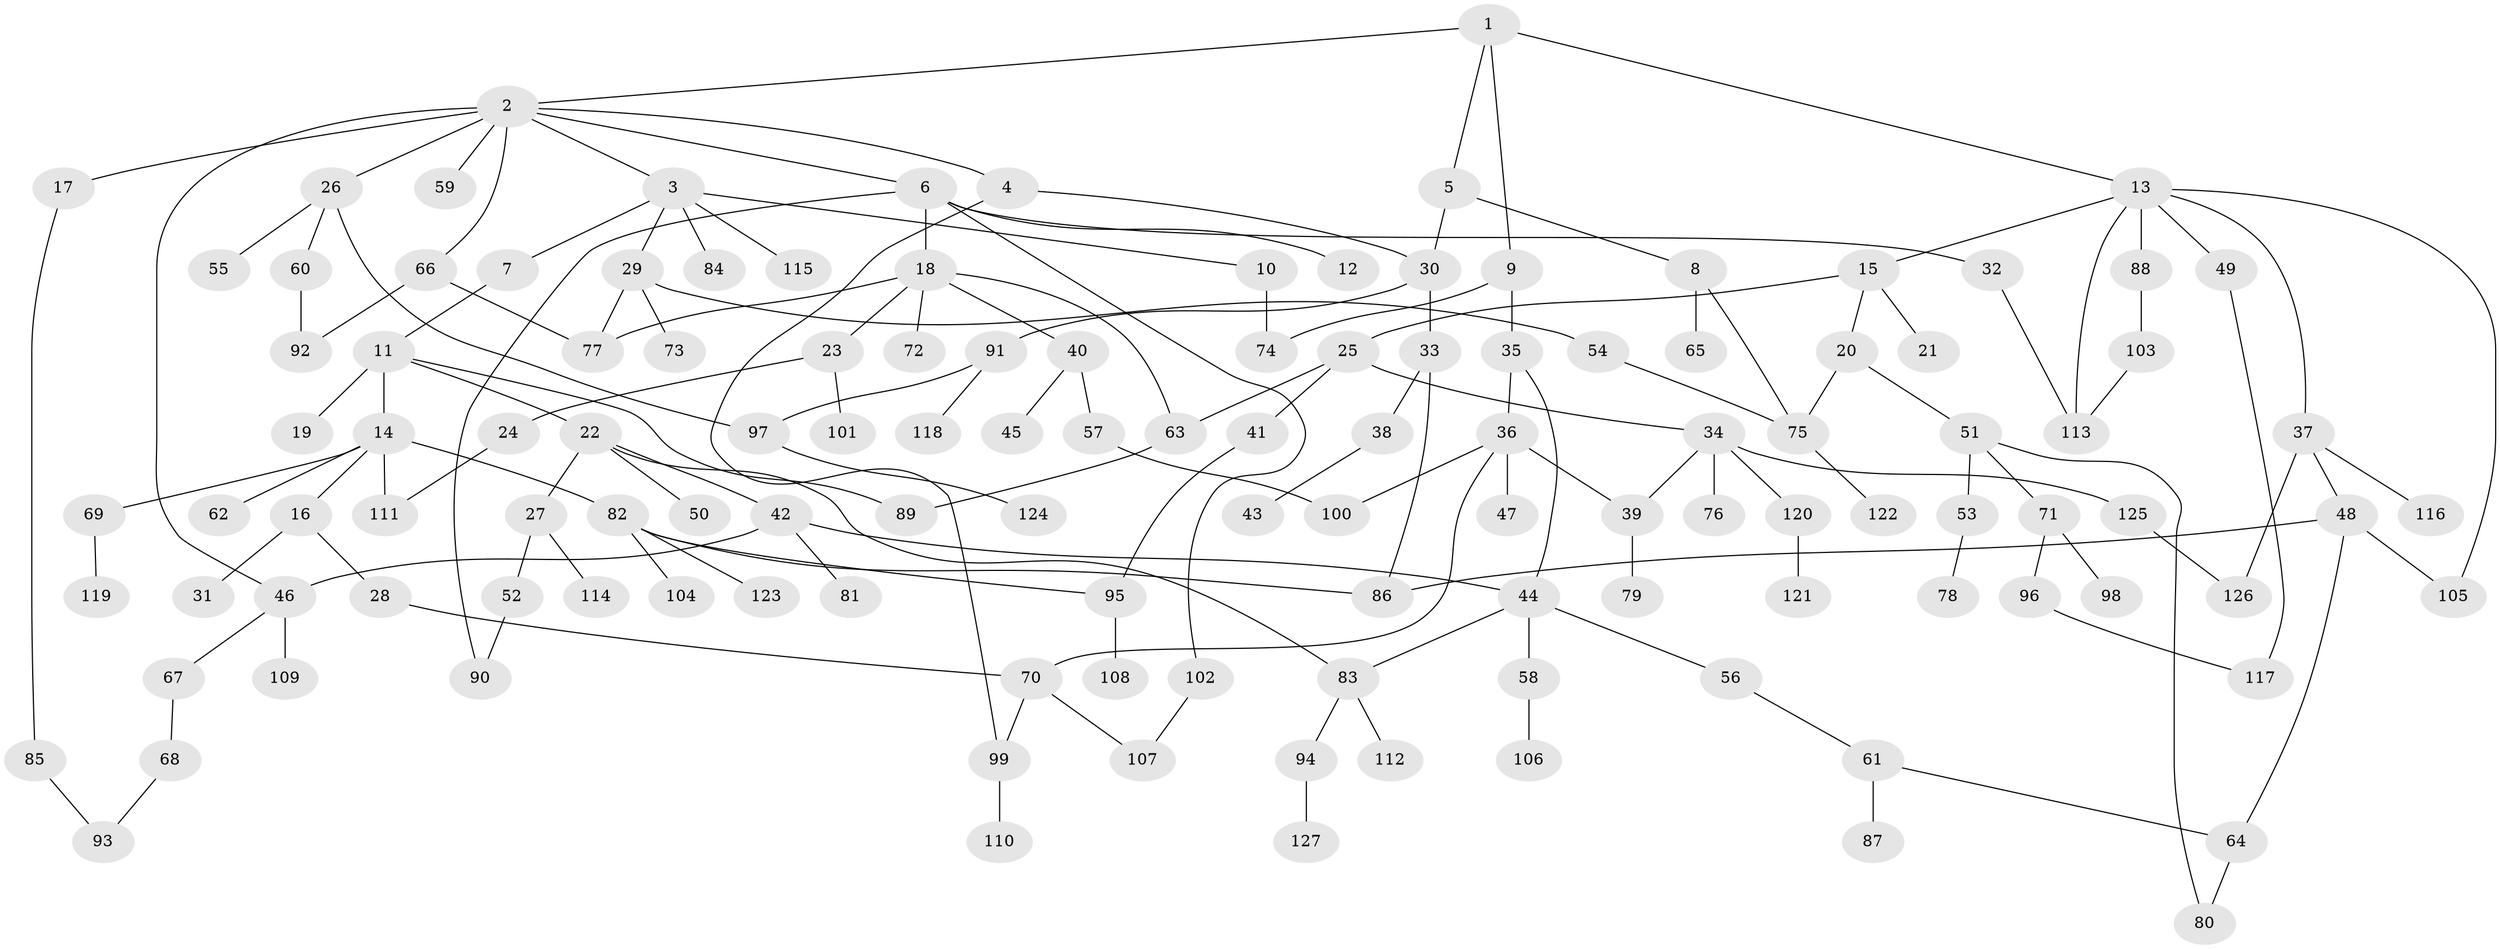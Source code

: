 // Generated by graph-tools (version 1.1) at 2025/10/02/27/25 16:10:54]
// undirected, 127 vertices, 157 edges
graph export_dot {
graph [start="1"]
  node [color=gray90,style=filled];
  1;
  2;
  3;
  4;
  5;
  6;
  7;
  8;
  9;
  10;
  11;
  12;
  13;
  14;
  15;
  16;
  17;
  18;
  19;
  20;
  21;
  22;
  23;
  24;
  25;
  26;
  27;
  28;
  29;
  30;
  31;
  32;
  33;
  34;
  35;
  36;
  37;
  38;
  39;
  40;
  41;
  42;
  43;
  44;
  45;
  46;
  47;
  48;
  49;
  50;
  51;
  52;
  53;
  54;
  55;
  56;
  57;
  58;
  59;
  60;
  61;
  62;
  63;
  64;
  65;
  66;
  67;
  68;
  69;
  70;
  71;
  72;
  73;
  74;
  75;
  76;
  77;
  78;
  79;
  80;
  81;
  82;
  83;
  84;
  85;
  86;
  87;
  88;
  89;
  90;
  91;
  92;
  93;
  94;
  95;
  96;
  97;
  98;
  99;
  100;
  101;
  102;
  103;
  104;
  105;
  106;
  107;
  108;
  109;
  110;
  111;
  112;
  113;
  114;
  115;
  116;
  117;
  118;
  119;
  120;
  121;
  122;
  123;
  124;
  125;
  126;
  127;
  1 -- 2;
  1 -- 5;
  1 -- 9;
  1 -- 13;
  2 -- 3;
  2 -- 4;
  2 -- 6;
  2 -- 17;
  2 -- 26;
  2 -- 46;
  2 -- 59;
  2 -- 66;
  3 -- 7;
  3 -- 10;
  3 -- 29;
  3 -- 84;
  3 -- 115;
  4 -- 99;
  4 -- 30;
  5 -- 8;
  5 -- 30;
  6 -- 12;
  6 -- 18;
  6 -- 32;
  6 -- 90;
  6 -- 102;
  7 -- 11;
  8 -- 65;
  8 -- 75;
  9 -- 35;
  9 -- 74;
  10 -- 74;
  11 -- 14;
  11 -- 19;
  11 -- 22;
  11 -- 89;
  13 -- 15;
  13 -- 37;
  13 -- 49;
  13 -- 88;
  13 -- 113;
  13 -- 105;
  14 -- 16;
  14 -- 62;
  14 -- 69;
  14 -- 82;
  14 -- 111;
  15 -- 20;
  15 -- 21;
  15 -- 25;
  16 -- 28;
  16 -- 31;
  17 -- 85;
  18 -- 23;
  18 -- 40;
  18 -- 72;
  18 -- 63;
  18 -- 77;
  20 -- 51;
  20 -- 75;
  22 -- 27;
  22 -- 42;
  22 -- 50;
  22 -- 83;
  23 -- 24;
  23 -- 101;
  24 -- 111;
  25 -- 34;
  25 -- 41;
  25 -- 63;
  26 -- 55;
  26 -- 60;
  26 -- 97;
  27 -- 52;
  27 -- 114;
  28 -- 70;
  29 -- 54;
  29 -- 73;
  29 -- 77;
  30 -- 33;
  30 -- 91;
  32 -- 113;
  33 -- 38;
  33 -- 86;
  34 -- 76;
  34 -- 120;
  34 -- 125;
  34 -- 39;
  35 -- 36;
  35 -- 44;
  36 -- 39;
  36 -- 47;
  36 -- 70;
  36 -- 100;
  37 -- 48;
  37 -- 116;
  37 -- 126;
  38 -- 43;
  39 -- 79;
  40 -- 45;
  40 -- 57;
  41 -- 95;
  42 -- 44;
  42 -- 81;
  42 -- 46;
  44 -- 56;
  44 -- 58;
  44 -- 83;
  46 -- 67;
  46 -- 109;
  48 -- 105;
  48 -- 64;
  48 -- 86;
  49 -- 117;
  51 -- 53;
  51 -- 71;
  51 -- 80;
  52 -- 90;
  53 -- 78;
  54 -- 75;
  56 -- 61;
  57 -- 100;
  58 -- 106;
  60 -- 92;
  61 -- 64;
  61 -- 87;
  63 -- 89;
  64 -- 80;
  66 -- 77;
  66 -- 92;
  67 -- 68;
  68 -- 93;
  69 -- 119;
  70 -- 107;
  70 -- 99;
  71 -- 96;
  71 -- 98;
  75 -- 122;
  82 -- 104;
  82 -- 123;
  82 -- 95;
  82 -- 86;
  83 -- 94;
  83 -- 112;
  85 -- 93;
  88 -- 103;
  91 -- 118;
  91 -- 97;
  94 -- 127;
  95 -- 108;
  96 -- 117;
  97 -- 124;
  99 -- 110;
  102 -- 107;
  103 -- 113;
  120 -- 121;
  125 -- 126;
}
